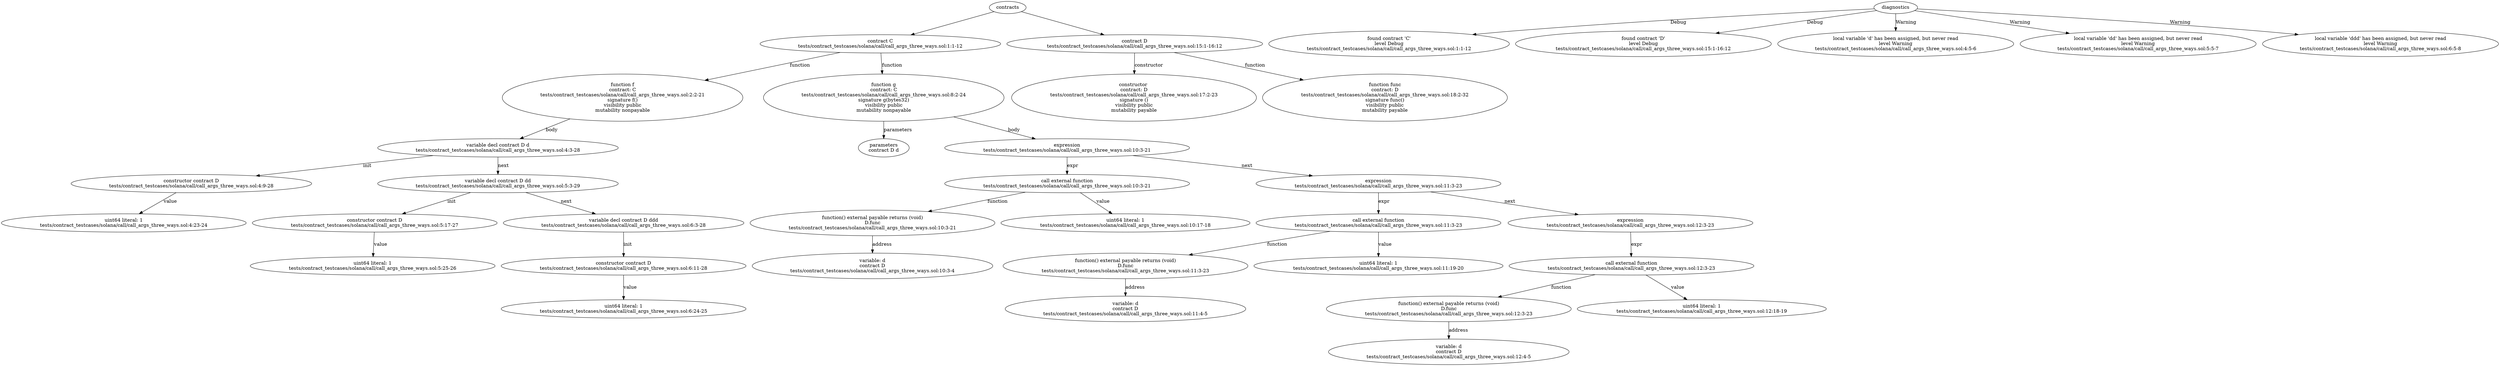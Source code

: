 strict digraph "tests/contract_testcases/solana/call/call_args_three_ways.sol" {
	contract [label="contract C\ntests/contract_testcases/solana/call/call_args_three_ways.sol:1:1-12"]
	f [label="function f\ncontract: C\ntests/contract_testcases/solana/call/call_args_three_ways.sol:2:2-21\nsignature f()\nvisibility public\nmutability nonpayable"]
	var_decl [label="variable decl contract D d\ntests/contract_testcases/solana/call/call_args_three_ways.sol:4:3-28"]
	constructor [label="constructor contract D\ntests/contract_testcases/solana/call/call_args_three_ways.sol:4:9-28"]
	number_literal [label="uint64 literal: 1\ntests/contract_testcases/solana/call/call_args_three_ways.sol:4:23-24"]
	var_decl_7 [label="variable decl contract D dd\ntests/contract_testcases/solana/call/call_args_three_ways.sol:5:3-29"]
	constructor_8 [label="constructor contract D\ntests/contract_testcases/solana/call/call_args_three_ways.sol:5:17-27"]
	number_literal_9 [label="uint64 literal: 1\ntests/contract_testcases/solana/call/call_args_three_ways.sol:5:25-26"]
	var_decl_10 [label="variable decl contract D ddd\ntests/contract_testcases/solana/call/call_args_three_ways.sol:6:3-28"]
	constructor_11 [label="constructor contract D\ntests/contract_testcases/solana/call/call_args_three_ways.sol:6:11-28"]
	number_literal_12 [label="uint64 literal: 1\ntests/contract_testcases/solana/call/call_args_three_ways.sol:6:24-25"]
	g [label="function g\ncontract: C\ntests/contract_testcases/solana/call/call_args_three_ways.sol:8:2-24\nsignature g(bytes32)\nvisibility public\nmutability nonpayable"]
	parameters [label="parameters\ncontract D d"]
	expr [label="expression\ntests/contract_testcases/solana/call/call_args_three_ways.sol:10:3-21"]
	call_external_function [label="call external function\ntests/contract_testcases/solana/call/call_args_three_ways.sol:10:3-21"]
	external_function [label="function() external payable returns (void)\nD.func\ntests/contract_testcases/solana/call/call_args_three_ways.sol:10:3-21"]
	variable [label="variable: d\ncontract D\ntests/contract_testcases/solana/call/call_args_three_ways.sol:10:3-4"]
	number_literal_19 [label="uint64 literal: 1\ntests/contract_testcases/solana/call/call_args_three_ways.sol:10:17-18"]
	expr_20 [label="expression\ntests/contract_testcases/solana/call/call_args_three_ways.sol:11:3-23"]
	call_external_function_21 [label="call external function\ntests/contract_testcases/solana/call/call_args_three_ways.sol:11:3-23"]
	external_function_22 [label="function() external payable returns (void)\nD.func\ntests/contract_testcases/solana/call/call_args_three_ways.sol:11:3-23"]
	variable_23 [label="variable: d\ncontract D\ntests/contract_testcases/solana/call/call_args_three_ways.sol:11:4-5"]
	number_literal_24 [label="uint64 literal: 1\ntests/contract_testcases/solana/call/call_args_three_ways.sol:11:19-20"]
	expr_25 [label="expression\ntests/contract_testcases/solana/call/call_args_three_ways.sol:12:3-23"]
	call_external_function_26 [label="call external function\ntests/contract_testcases/solana/call/call_args_three_ways.sol:12:3-23"]
	external_function_27 [label="function() external payable returns (void)\nD.func\ntests/contract_testcases/solana/call/call_args_three_ways.sol:12:3-23"]
	variable_28 [label="variable: d\ncontract D\ntests/contract_testcases/solana/call/call_args_three_ways.sol:12:4-5"]
	number_literal_29 [label="uint64 literal: 1\ntests/contract_testcases/solana/call/call_args_three_ways.sol:12:18-19"]
	contract_30 [label="contract D\ntests/contract_testcases/solana/call/call_args_three_ways.sol:15:1-16:12"]
	node_31 [label="constructor \ncontract: D\ntests/contract_testcases/solana/call/call_args_three_ways.sol:17:2-23\nsignature ()\nvisibility public\nmutability payable"]
	func [label="function func\ncontract: D\ntests/contract_testcases/solana/call/call_args_three_ways.sol:18:2-32\nsignature func()\nvisibility public\nmutability payable"]
	diagnostic [label="found contract 'C'\nlevel Debug\ntests/contract_testcases/solana/call/call_args_three_ways.sol:1:1-12"]
	diagnostic_35 [label="found contract 'D'\nlevel Debug\ntests/contract_testcases/solana/call/call_args_three_ways.sol:15:1-16:12"]
	diagnostic_36 [label="local variable 'd' has been assigned, but never read\nlevel Warning\ntests/contract_testcases/solana/call/call_args_three_ways.sol:4:5-6"]
	diagnostic_37 [label="local variable 'dd' has been assigned, but never read\nlevel Warning\ntests/contract_testcases/solana/call/call_args_three_ways.sol:5:5-7"]
	diagnostic_38 [label="local variable 'ddd' has been assigned, but never read\nlevel Warning\ntests/contract_testcases/solana/call/call_args_three_ways.sol:6:5-8"]
	contracts -> contract
	contract -> f [label="function"]
	f -> var_decl [label="body"]
	var_decl -> constructor [label="init"]
	constructor -> number_literal [label="value"]
	var_decl -> var_decl_7 [label="next"]
	var_decl_7 -> constructor_8 [label="init"]
	constructor_8 -> number_literal_9 [label="value"]
	var_decl_7 -> var_decl_10 [label="next"]
	var_decl_10 -> constructor_11 [label="init"]
	constructor_11 -> number_literal_12 [label="value"]
	contract -> g [label="function"]
	g -> parameters [label="parameters"]
	g -> expr [label="body"]
	expr -> call_external_function [label="expr"]
	call_external_function -> external_function [label="function"]
	external_function -> variable [label="address"]
	call_external_function -> number_literal_19 [label="value"]
	expr -> expr_20 [label="next"]
	expr_20 -> call_external_function_21 [label="expr"]
	call_external_function_21 -> external_function_22 [label="function"]
	external_function_22 -> variable_23 [label="address"]
	call_external_function_21 -> number_literal_24 [label="value"]
	expr_20 -> expr_25 [label="next"]
	expr_25 -> call_external_function_26 [label="expr"]
	call_external_function_26 -> external_function_27 [label="function"]
	external_function_27 -> variable_28 [label="address"]
	call_external_function_26 -> number_literal_29 [label="value"]
	contracts -> contract_30
	contract_30 -> node_31 [label="constructor"]
	contract_30 -> func [label="function"]
	diagnostics -> diagnostic [label="Debug"]
	diagnostics -> diagnostic_35 [label="Debug"]
	diagnostics -> diagnostic_36 [label="Warning"]
	diagnostics -> diagnostic_37 [label="Warning"]
	diagnostics -> diagnostic_38 [label="Warning"]
}

